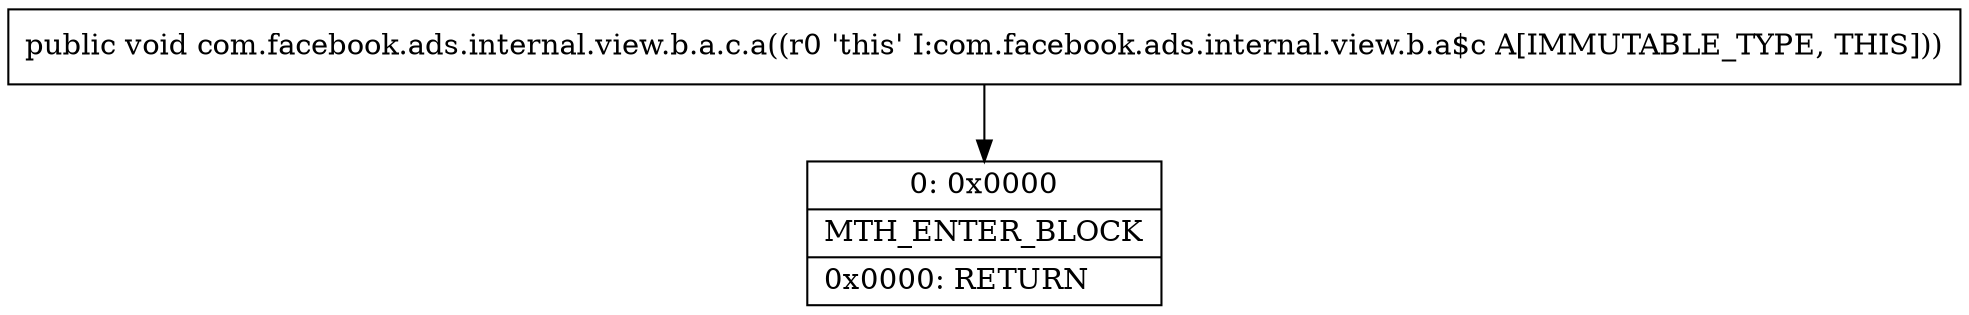 digraph "CFG forcom.facebook.ads.internal.view.b.a.c.a()V" {
Node_0 [shape=record,label="{0\:\ 0x0000|MTH_ENTER_BLOCK\l|0x0000: RETURN   \l}"];
MethodNode[shape=record,label="{public void com.facebook.ads.internal.view.b.a.c.a((r0 'this' I:com.facebook.ads.internal.view.b.a$c A[IMMUTABLE_TYPE, THIS])) }"];
MethodNode -> Node_0;
}

